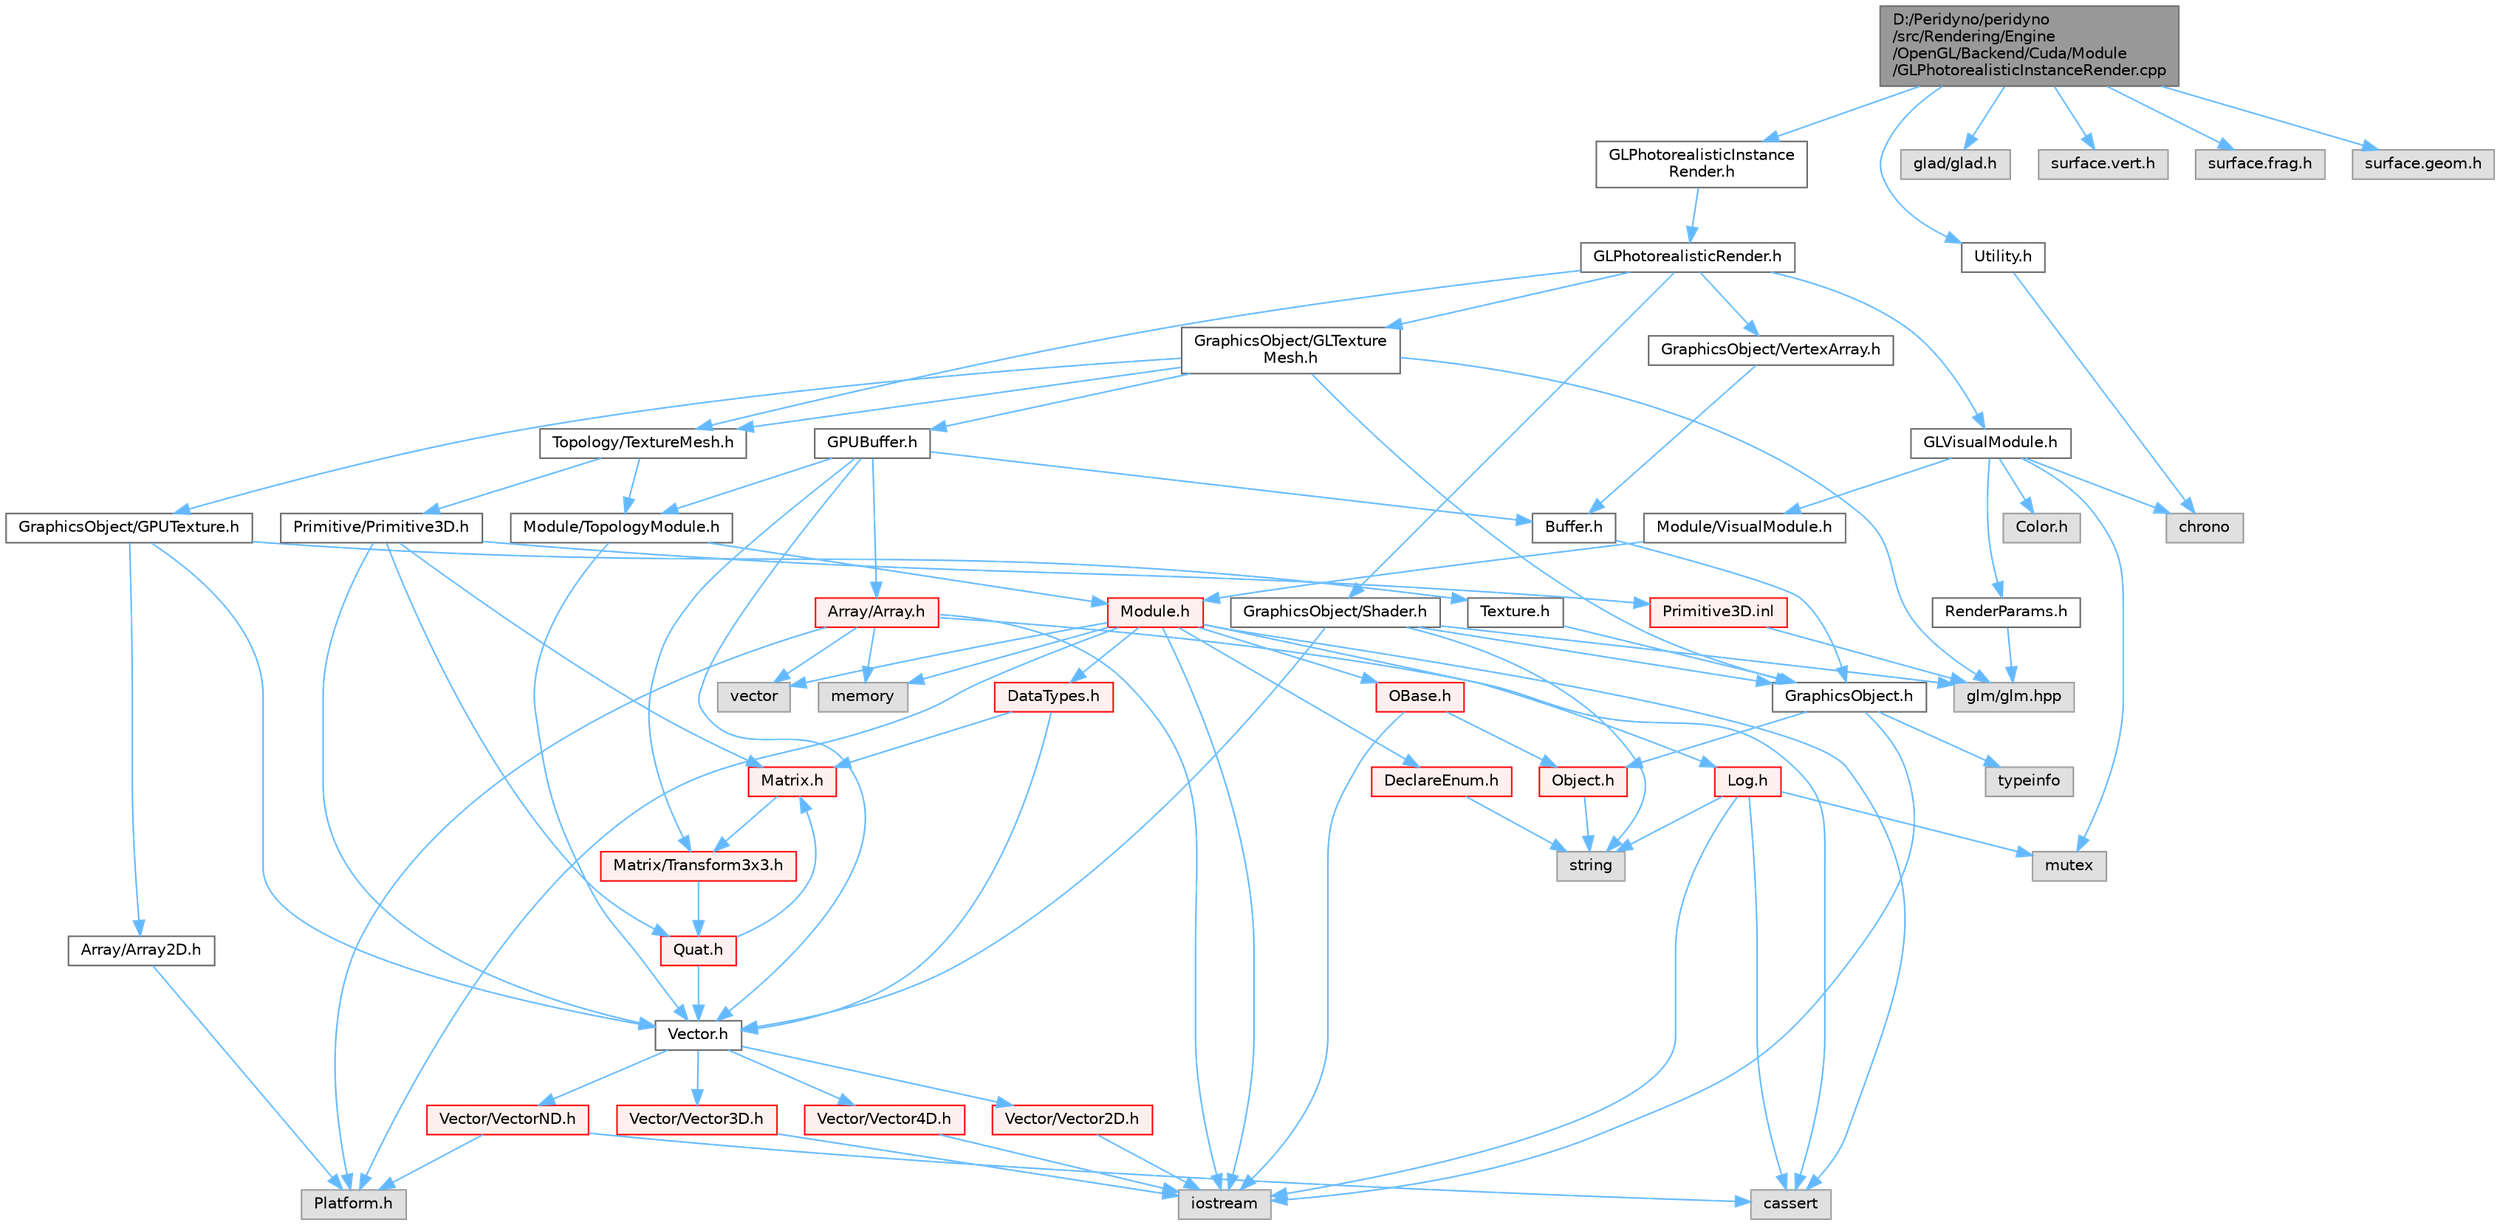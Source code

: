 digraph "D:/Peridyno/peridyno/src/Rendering/Engine/OpenGL/Backend/Cuda/Module/GLPhotorealisticInstanceRender.cpp"
{
 // LATEX_PDF_SIZE
  bgcolor="transparent";
  edge [fontname=Helvetica,fontsize=10,labelfontname=Helvetica,labelfontsize=10];
  node [fontname=Helvetica,fontsize=10,shape=box,height=0.2,width=0.4];
  Node1 [id="Node000001",label="D:/Peridyno/peridyno\l/src/Rendering/Engine\l/OpenGL/Backend/Cuda/Module\l/GLPhotorealisticInstanceRender.cpp",height=0.2,width=0.4,color="gray40", fillcolor="grey60", style="filled", fontcolor="black",tooltip=" "];
  Node1 -> Node2 [id="edge1_Node000001_Node000002",color="steelblue1",style="solid",tooltip=" "];
  Node2 [id="Node000002",label="GLPhotorealisticInstance\lRender.h",height=0.2,width=0.4,color="grey40", fillcolor="white", style="filled",URL="$_g_l_photorealistic_instance_render_8h.html",tooltip=" "];
  Node2 -> Node3 [id="edge2_Node000002_Node000003",color="steelblue1",style="solid",tooltip=" "];
  Node3 [id="Node000003",label="GLPhotorealisticRender.h",height=0.2,width=0.4,color="grey40", fillcolor="white", style="filled",URL="$_g_l_photorealistic_render_8h.html",tooltip=" "];
  Node3 -> Node4 [id="edge3_Node000003_Node000004",color="steelblue1",style="solid",tooltip=" "];
  Node4 [id="Node000004",label="GLVisualModule.h",height=0.2,width=0.4,color="grey40", fillcolor="white", style="filled",URL="$_g_l_visual_module_8h.html",tooltip=" "];
  Node4 -> Node5 [id="edge4_Node000004_Node000005",color="steelblue1",style="solid",tooltip=" "];
  Node5 [id="Node000005",label="chrono",height=0.2,width=0.4,color="grey60", fillcolor="#E0E0E0", style="filled",tooltip=" "];
  Node4 -> Node6 [id="edge5_Node000004_Node000006",color="steelblue1",style="solid",tooltip=" "];
  Node6 [id="Node000006",label="mutex",height=0.2,width=0.4,color="grey60", fillcolor="#E0E0E0", style="filled",tooltip=" "];
  Node4 -> Node7 [id="edge6_Node000004_Node000007",color="steelblue1",style="solid",tooltip=" "];
  Node7 [id="Node000007",label="Module/VisualModule.h",height=0.2,width=0.4,color="grey40", fillcolor="white", style="filled",URL="$_visual_module_8h.html",tooltip=" "];
  Node7 -> Node8 [id="edge7_Node000007_Node000008",color="steelblue1",style="solid",tooltip=" "];
  Node8 [id="Node000008",label="Module.h",height=0.2,width=0.4,color="red", fillcolor="#FFF0F0", style="filled",URL="$_module_8h.html",tooltip=" "];
  Node8 -> Node9 [id="edge8_Node000008_Node000009",color="steelblue1",style="solid",tooltip=" "];
  Node9 [id="Node000009",label="Platform.h",height=0.2,width=0.4,color="grey60", fillcolor="#E0E0E0", style="filled",tooltip=" "];
  Node8 -> Node10 [id="edge9_Node000008_Node000010",color="steelblue1",style="solid",tooltip=" "];
  Node10 [id="Node000010",label="memory",height=0.2,width=0.4,color="grey60", fillcolor="#E0E0E0", style="filled",tooltip=" "];
  Node8 -> Node11 [id="edge10_Node000008_Node000011",color="steelblue1",style="solid",tooltip=" "];
  Node11 [id="Node000011",label="vector",height=0.2,width=0.4,color="grey60", fillcolor="#E0E0E0", style="filled",tooltip=" "];
  Node8 -> Node12 [id="edge11_Node000008_Node000012",color="steelblue1",style="solid",tooltip=" "];
  Node12 [id="Node000012",label="cassert",height=0.2,width=0.4,color="grey60", fillcolor="#E0E0E0", style="filled",tooltip=" "];
  Node8 -> Node13 [id="edge12_Node000008_Node000013",color="steelblue1",style="solid",tooltip=" "];
  Node13 [id="Node000013",label="iostream",height=0.2,width=0.4,color="grey60", fillcolor="#E0E0E0", style="filled",tooltip=" "];
  Node8 -> Node14 [id="edge13_Node000008_Node000014",color="steelblue1",style="solid",tooltip=" "];
  Node14 [id="Node000014",label="OBase.h",height=0.2,width=0.4,color="red", fillcolor="#FFF0F0", style="filled",URL="$_o_base_8h.html",tooltip=" "];
  Node14 -> Node13 [id="edge14_Node000014_Node000013",color="steelblue1",style="solid",tooltip=" "];
  Node14 -> Node21 [id="edge15_Node000014_Node000021",color="steelblue1",style="solid",tooltip=" "];
  Node21 [id="Node000021",label="Object.h",height=0.2,width=0.4,color="red", fillcolor="#FFF0F0", style="filled",URL="$_object_8h.html",tooltip=" "];
  Node21 -> Node18 [id="edge16_Node000021_Node000018",color="steelblue1",style="solid",tooltip=" "];
  Node18 [id="Node000018",label="string",height=0.2,width=0.4,color="grey60", fillcolor="#E0E0E0", style="filled",tooltip=" "];
  Node8 -> Node24 [id="edge17_Node000008_Node000024",color="steelblue1",style="solid",tooltip=" "];
  Node24 [id="Node000024",label="Log.h",height=0.2,width=0.4,color="red", fillcolor="#FFF0F0", style="filled",URL="$_log_8h.html",tooltip=" "];
  Node24 -> Node6 [id="edge18_Node000024_Node000006",color="steelblue1",style="solid",tooltip=" "];
  Node24 -> Node18 [id="edge19_Node000024_Node000018",color="steelblue1",style="solid",tooltip=" "];
  Node24 -> Node13 [id="edge20_Node000024_Node000013",color="steelblue1",style="solid",tooltip=" "];
  Node24 -> Node12 [id="edge21_Node000024_Node000012",color="steelblue1",style="solid",tooltip=" "];
  Node8 -> Node32 [id="edge22_Node000008_Node000032",color="steelblue1",style="solid",tooltip=" "];
  Node32 [id="Node000032",label="DataTypes.h",height=0.2,width=0.4,color="red", fillcolor="#FFF0F0", style="filled",URL="$_data_types_8h.html",tooltip=" "];
  Node32 -> Node33 [id="edge23_Node000032_Node000033",color="steelblue1",style="solid",tooltip=" "];
  Node33 [id="Node000033",label="Vector.h",height=0.2,width=0.4,color="grey40", fillcolor="white", style="filled",URL="$_vector_8h.html",tooltip=" "];
  Node33 -> Node34 [id="edge24_Node000033_Node000034",color="steelblue1",style="solid",tooltip=" "];
  Node34 [id="Node000034",label="Vector/Vector2D.h",height=0.2,width=0.4,color="red", fillcolor="#FFF0F0", style="filled",URL="$_vector2_d_8h.html",tooltip=" "];
  Node34 -> Node13 [id="edge25_Node000034_Node000013",color="steelblue1",style="solid",tooltip=" "];
  Node33 -> Node40 [id="edge26_Node000033_Node000040",color="steelblue1",style="solid",tooltip=" "];
  Node40 [id="Node000040",label="Vector/Vector3D.h",height=0.2,width=0.4,color="red", fillcolor="#FFF0F0", style="filled",URL="$_vector3_d_8h.html",tooltip=" "];
  Node40 -> Node13 [id="edge27_Node000040_Node000013",color="steelblue1",style="solid",tooltip=" "];
  Node33 -> Node43 [id="edge28_Node000033_Node000043",color="steelblue1",style="solid",tooltip=" "];
  Node43 [id="Node000043",label="Vector/Vector4D.h",height=0.2,width=0.4,color="red", fillcolor="#FFF0F0", style="filled",URL="$_vector4_d_8h.html",tooltip=" "];
  Node43 -> Node13 [id="edge29_Node000043_Node000013",color="steelblue1",style="solid",tooltip=" "];
  Node33 -> Node46 [id="edge30_Node000033_Node000046",color="steelblue1",style="solid",tooltip=" "];
  Node46 [id="Node000046",label="Vector/VectorND.h",height=0.2,width=0.4,color="red", fillcolor="#FFF0F0", style="filled",URL="$_vector_n_d_8h.html",tooltip=" "];
  Node46 -> Node12 [id="edge31_Node000046_Node000012",color="steelblue1",style="solid",tooltip=" "];
  Node46 -> Node9 [id="edge32_Node000046_Node000009",color="steelblue1",style="solid",tooltip=" "];
  Node32 -> Node52 [id="edge33_Node000032_Node000052",color="steelblue1",style="solid",tooltip=" "];
  Node52 [id="Node000052",label="Matrix.h",height=0.2,width=0.4,color="red", fillcolor="#FFF0F0", style="filled",URL="$_matrix_8h.html",tooltip=" "];
  Node52 -> Node64 [id="edge34_Node000052_Node000064",color="steelblue1",style="solid",tooltip=" "];
  Node64 [id="Node000064",label="Matrix/Transform3x3.h",height=0.2,width=0.4,color="red", fillcolor="#FFF0F0", style="filled",URL="$_transform3x3_8h.html",tooltip=" "];
  Node64 -> Node65 [id="edge35_Node000064_Node000065",color="steelblue1",style="solid",tooltip=" "];
  Node65 [id="Node000065",label="Quat.h",height=0.2,width=0.4,color="red", fillcolor="#FFF0F0", style="filled",URL="$_quat_8h.html",tooltip="Implementation of quaternion."];
  Node65 -> Node33 [id="edge36_Node000065_Node000033",color="steelblue1",style="solid",tooltip=" "];
  Node65 -> Node52 [id="edge37_Node000065_Node000052",color="steelblue1",style="solid",tooltip=" "];
  Node8 -> Node73 [id="edge38_Node000008_Node000073",color="steelblue1",style="solid",tooltip=" "];
  Node73 [id="Node000073",label="DeclareEnum.h",height=0.2,width=0.4,color="red", fillcolor="#FFF0F0", style="filled",URL="$_declare_enum_8h.html",tooltip=" "];
  Node73 -> Node18 [id="edge39_Node000073_Node000018",color="steelblue1",style="solid",tooltip=" "];
  Node4 -> Node92 [id="edge40_Node000004_Node000092",color="steelblue1",style="solid",tooltip=" "];
  Node92 [id="Node000092",label="Color.h",height=0.2,width=0.4,color="grey60", fillcolor="#E0E0E0", style="filled",tooltip=" "];
  Node4 -> Node93 [id="edge41_Node000004_Node000093",color="steelblue1",style="solid",tooltip=" "];
  Node93 [id="Node000093",label="RenderParams.h",height=0.2,width=0.4,color="grey40", fillcolor="white", style="filled",URL="$_render_params_8h.html",tooltip=" "];
  Node93 -> Node86 [id="edge42_Node000093_Node000086",color="steelblue1",style="solid",tooltip=" "];
  Node86 [id="Node000086",label="glm/glm.hpp",height=0.2,width=0.4,color="grey60", fillcolor="#E0E0E0", style="filled",tooltip=" "];
  Node3 -> Node94 [id="edge43_Node000003_Node000094",color="steelblue1",style="solid",tooltip=" "];
  Node94 [id="Node000094",label="GraphicsObject/VertexArray.h",height=0.2,width=0.4,color="grey40", fillcolor="white", style="filled",URL="$_vertex_array_8h.html",tooltip=" "];
  Node94 -> Node95 [id="edge44_Node000094_Node000095",color="steelblue1",style="solid",tooltip=" "];
  Node95 [id="Node000095",label="Buffer.h",height=0.2,width=0.4,color="grey40", fillcolor="white", style="filled",URL="$_buffer_8h.html",tooltip=" "];
  Node95 -> Node96 [id="edge45_Node000095_Node000096",color="steelblue1",style="solid",tooltip=" "];
  Node96 [id="Node000096",label="GraphicsObject.h",height=0.2,width=0.4,color="grey40", fillcolor="white", style="filled",URL="$_graphics_object_8h.html",tooltip=" "];
  Node96 -> Node17 [id="edge46_Node000096_Node000017",color="steelblue1",style="solid",tooltip=" "];
  Node17 [id="Node000017",label="typeinfo",height=0.2,width=0.4,color="grey60", fillcolor="#E0E0E0", style="filled",tooltip=" "];
  Node96 -> Node13 [id="edge47_Node000096_Node000013",color="steelblue1",style="solid",tooltip=" "];
  Node96 -> Node21 [id="edge48_Node000096_Node000021",color="steelblue1",style="solid",tooltip=" "];
  Node3 -> Node97 [id="edge49_Node000003_Node000097",color="steelblue1",style="solid",tooltip=" "];
  Node97 [id="Node000097",label="GraphicsObject/Shader.h",height=0.2,width=0.4,color="grey40", fillcolor="white", style="filled",URL="$_shader_8h.html",tooltip=" "];
  Node97 -> Node96 [id="edge50_Node000097_Node000096",color="steelblue1",style="solid",tooltip=" "];
  Node97 -> Node18 [id="edge51_Node000097_Node000018",color="steelblue1",style="solid",tooltip=" "];
  Node97 -> Node33 [id="edge52_Node000097_Node000033",color="steelblue1",style="solid",tooltip=" "];
  Node97 -> Node86 [id="edge53_Node000097_Node000086",color="steelblue1",style="solid",tooltip=" "];
  Node3 -> Node98 [id="edge54_Node000003_Node000098",color="steelblue1",style="solid",tooltip=" "];
  Node98 [id="Node000098",label="GraphicsObject/GLTexture\lMesh.h",height=0.2,width=0.4,color="grey40", fillcolor="white", style="filled",URL="$_g_l_texture_mesh_8h.html",tooltip=" "];
  Node98 -> Node99 [id="edge55_Node000098_Node000099",color="steelblue1",style="solid",tooltip=" "];
  Node99 [id="Node000099",label="GPUBuffer.h",height=0.2,width=0.4,color="grey40", fillcolor="white", style="filled",URL="$_g_p_u_buffer_8h.html",tooltip=" "];
  Node99 -> Node95 [id="edge56_Node000099_Node000095",color="steelblue1",style="solid",tooltip=" "];
  Node99 -> Node77 [id="edge57_Node000099_Node000077",color="steelblue1",style="solid",tooltip=" "];
  Node77 [id="Node000077",label="Array/Array.h",height=0.2,width=0.4,color="red", fillcolor="#FFF0F0", style="filled",URL="$_array_8h.html",tooltip=" "];
  Node77 -> Node9 [id="edge58_Node000077_Node000009",color="steelblue1",style="solid",tooltip=" "];
  Node77 -> Node12 [id="edge59_Node000077_Node000012",color="steelblue1",style="solid",tooltip=" "];
  Node77 -> Node11 [id="edge60_Node000077_Node000011",color="steelblue1",style="solid",tooltip=" "];
  Node77 -> Node13 [id="edge61_Node000077_Node000013",color="steelblue1",style="solid",tooltip=" "];
  Node77 -> Node10 [id="edge62_Node000077_Node000010",color="steelblue1",style="solid",tooltip=" "];
  Node99 -> Node33 [id="edge63_Node000099_Node000033",color="steelblue1",style="solid",tooltip=" "];
  Node99 -> Node64 [id="edge64_Node000099_Node000064",color="steelblue1",style="solid",tooltip=" "];
  Node99 -> Node100 [id="edge65_Node000099_Node000100",color="steelblue1",style="solid",tooltip=" "];
  Node100 [id="Node000100",label="Module/TopologyModule.h",height=0.2,width=0.4,color="grey40", fillcolor="white", style="filled",URL="$_topology_module_8h.html",tooltip=" "];
  Node100 -> Node33 [id="edge66_Node000100_Node000033",color="steelblue1",style="solid",tooltip=" "];
  Node100 -> Node8 [id="edge67_Node000100_Node000008",color="steelblue1",style="solid",tooltip=" "];
  Node98 -> Node96 [id="edge68_Node000098_Node000096",color="steelblue1",style="solid",tooltip=" "];
  Node98 -> Node101 [id="edge69_Node000098_Node000101",color="steelblue1",style="solid",tooltip=" "];
  Node101 [id="Node000101",label="GraphicsObject/GPUTexture.h",height=0.2,width=0.4,color="grey40", fillcolor="white", style="filled",URL="$_g_p_u_texture_8h.html",tooltip=" "];
  Node101 -> Node102 [id="edge70_Node000101_Node000102",color="steelblue1",style="solid",tooltip=" "];
  Node102 [id="Node000102",label="Texture.h",height=0.2,width=0.4,color="grey40", fillcolor="white", style="filled",URL="$_texture_8h.html",tooltip=" "];
  Node102 -> Node96 [id="edge71_Node000102_Node000096",color="steelblue1",style="solid",tooltip=" "];
  Node101 -> Node33 [id="edge72_Node000101_Node000033",color="steelblue1",style="solid",tooltip=" "];
  Node101 -> Node79 [id="edge73_Node000101_Node000079",color="steelblue1",style="solid",tooltip=" "];
  Node79 [id="Node000079",label="Array/Array2D.h",height=0.2,width=0.4,color="grey40", fillcolor="white", style="filled",URL="$_array2_d_8h.html",tooltip=" "];
  Node79 -> Node9 [id="edge74_Node000079_Node000009",color="steelblue1",style="solid",tooltip=" "];
  Node98 -> Node103 [id="edge75_Node000098_Node000103",color="steelblue1",style="solid",tooltip=" "];
  Node103 [id="Node000103",label="Topology/TextureMesh.h",height=0.2,width=0.4,color="grey40", fillcolor="white", style="filled",URL="$_texture_mesh_8h.html",tooltip=" "];
  Node103 -> Node100 [id="edge76_Node000103_Node000100",color="steelblue1",style="solid",tooltip=" "];
  Node103 -> Node104 [id="edge77_Node000103_Node000104",color="steelblue1",style="solid",tooltip=" "];
  Node104 [id="Node000104",label="Primitive/Primitive3D.h",height=0.2,width=0.4,color="grey40", fillcolor="white", style="filled",URL="$_primitive3_d_8h.html",tooltip=" "];
  Node104 -> Node33 [id="edge78_Node000104_Node000033",color="steelblue1",style="solid",tooltip=" "];
  Node104 -> Node52 [id="edge79_Node000104_Node000052",color="steelblue1",style="solid",tooltip=" "];
  Node104 -> Node65 [id="edge80_Node000104_Node000065",color="steelblue1",style="solid",tooltip=" "];
  Node104 -> Node105 [id="edge81_Node000104_Node000105",color="steelblue1",style="solid",tooltip=" "];
  Node105 [id="Node000105",label="Primitive3D.inl",height=0.2,width=0.4,color="red", fillcolor="#FFF0F0", style="filled",URL="$_primitive3_d_8inl.html",tooltip=" "];
  Node105 -> Node86 [id="edge82_Node000105_Node000086",color="steelblue1",style="solid",tooltip=" "];
  Node98 -> Node86 [id="edge83_Node000098_Node000086",color="steelblue1",style="solid",tooltip=" "];
  Node3 -> Node103 [id="edge84_Node000003_Node000103",color="steelblue1",style="solid",tooltip=" "];
  Node1 -> Node108 [id="edge85_Node000001_Node000108",color="steelblue1",style="solid",tooltip=" "];
  Node108 [id="Node000108",label="Utility.h",height=0.2,width=0.4,color="grey40", fillcolor="white", style="filled",URL="$_utility_8h.html",tooltip=" "];
  Node108 -> Node5 [id="edge86_Node000108_Node000005",color="steelblue1",style="solid",tooltip=" "];
  Node1 -> Node109 [id="edge87_Node000001_Node000109",color="steelblue1",style="solid",tooltip=" "];
  Node109 [id="Node000109",label="glad/glad.h",height=0.2,width=0.4,color="grey60", fillcolor="#E0E0E0", style="filled",tooltip=" "];
  Node1 -> Node110 [id="edge88_Node000001_Node000110",color="steelblue1",style="solid",tooltip=" "];
  Node110 [id="Node000110",label="surface.vert.h",height=0.2,width=0.4,color="grey60", fillcolor="#E0E0E0", style="filled",tooltip=" "];
  Node1 -> Node111 [id="edge89_Node000001_Node000111",color="steelblue1",style="solid",tooltip=" "];
  Node111 [id="Node000111",label="surface.frag.h",height=0.2,width=0.4,color="grey60", fillcolor="#E0E0E0", style="filled",tooltip=" "];
  Node1 -> Node112 [id="edge90_Node000001_Node000112",color="steelblue1",style="solid",tooltip=" "];
  Node112 [id="Node000112",label="surface.geom.h",height=0.2,width=0.4,color="grey60", fillcolor="#E0E0E0", style="filled",tooltip=" "];
}

